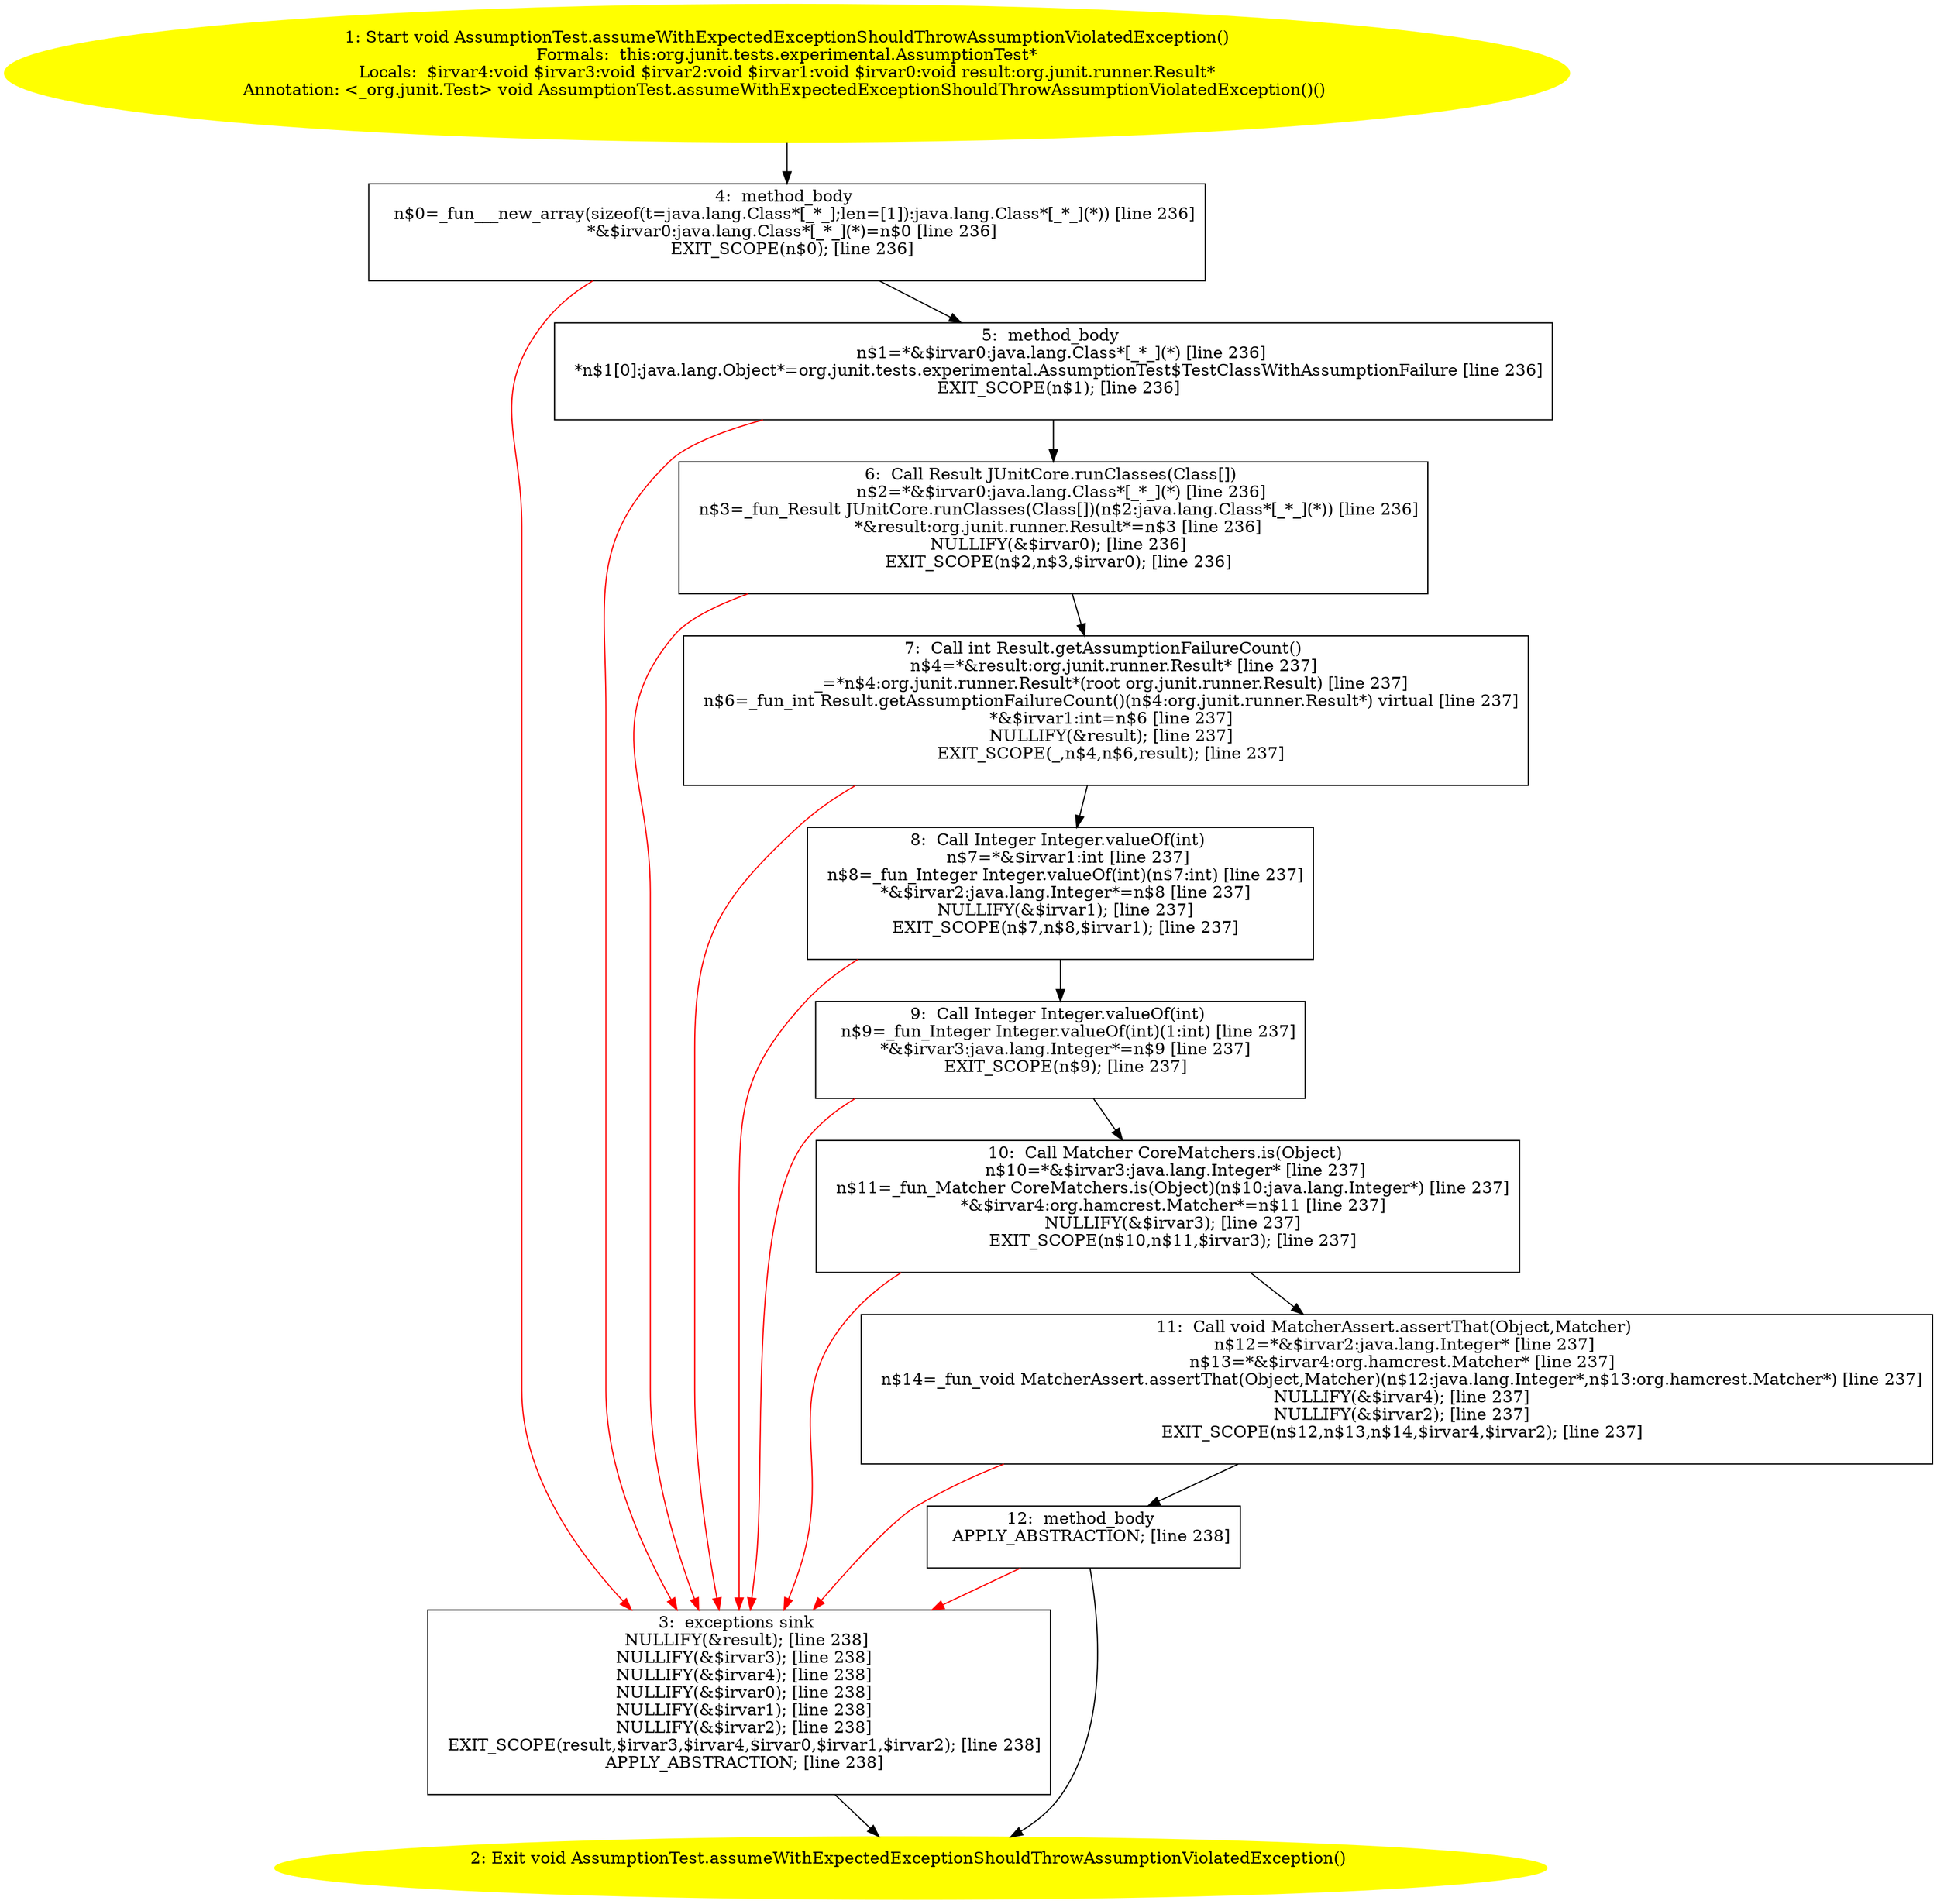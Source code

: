 /* @generated */
digraph cfg {
"org.junit.tests.experimental.AssumptionTest.assumeWithExpectedExceptionShouldThrowAssumptionViolated.55e01a68a2677c14477698c0cc1e3af3_1" [label="1: Start void AssumptionTest.assumeWithExpectedExceptionShouldThrowAssumptionViolatedException()\nFormals:  this:org.junit.tests.experimental.AssumptionTest*\nLocals:  $irvar4:void $irvar3:void $irvar2:void $irvar1:void $irvar0:void result:org.junit.runner.Result*\nAnnotation: <_org.junit.Test> void AssumptionTest.assumeWithExpectedExceptionShouldThrowAssumptionViolatedException()() \n  " color=yellow style=filled]
	

	 "org.junit.tests.experimental.AssumptionTest.assumeWithExpectedExceptionShouldThrowAssumptionViolated.55e01a68a2677c14477698c0cc1e3af3_1" -> "org.junit.tests.experimental.AssumptionTest.assumeWithExpectedExceptionShouldThrowAssumptionViolated.55e01a68a2677c14477698c0cc1e3af3_4" ;
"org.junit.tests.experimental.AssumptionTest.assumeWithExpectedExceptionShouldThrowAssumptionViolated.55e01a68a2677c14477698c0cc1e3af3_2" [label="2: Exit void AssumptionTest.assumeWithExpectedExceptionShouldThrowAssumptionViolatedException() \n  " color=yellow style=filled]
	

"org.junit.tests.experimental.AssumptionTest.assumeWithExpectedExceptionShouldThrowAssumptionViolated.55e01a68a2677c14477698c0cc1e3af3_3" [label="3:  exceptions sink \n   NULLIFY(&result); [line 238]\n  NULLIFY(&$irvar3); [line 238]\n  NULLIFY(&$irvar4); [line 238]\n  NULLIFY(&$irvar0); [line 238]\n  NULLIFY(&$irvar1); [line 238]\n  NULLIFY(&$irvar2); [line 238]\n  EXIT_SCOPE(result,$irvar3,$irvar4,$irvar0,$irvar1,$irvar2); [line 238]\n  APPLY_ABSTRACTION; [line 238]\n " shape="box"]
	

	 "org.junit.tests.experimental.AssumptionTest.assumeWithExpectedExceptionShouldThrowAssumptionViolated.55e01a68a2677c14477698c0cc1e3af3_3" -> "org.junit.tests.experimental.AssumptionTest.assumeWithExpectedExceptionShouldThrowAssumptionViolated.55e01a68a2677c14477698c0cc1e3af3_2" ;
"org.junit.tests.experimental.AssumptionTest.assumeWithExpectedExceptionShouldThrowAssumptionViolated.55e01a68a2677c14477698c0cc1e3af3_4" [label="4:  method_body \n   n$0=_fun___new_array(sizeof(t=java.lang.Class*[_*_];len=[1]):java.lang.Class*[_*_](*)) [line 236]\n  *&$irvar0:java.lang.Class*[_*_](*)=n$0 [line 236]\n  EXIT_SCOPE(n$0); [line 236]\n " shape="box"]
	

	 "org.junit.tests.experimental.AssumptionTest.assumeWithExpectedExceptionShouldThrowAssumptionViolated.55e01a68a2677c14477698c0cc1e3af3_4" -> "org.junit.tests.experimental.AssumptionTest.assumeWithExpectedExceptionShouldThrowAssumptionViolated.55e01a68a2677c14477698c0cc1e3af3_5" ;
	 "org.junit.tests.experimental.AssumptionTest.assumeWithExpectedExceptionShouldThrowAssumptionViolated.55e01a68a2677c14477698c0cc1e3af3_4" -> "org.junit.tests.experimental.AssumptionTest.assumeWithExpectedExceptionShouldThrowAssumptionViolated.55e01a68a2677c14477698c0cc1e3af3_3" [color="red" ];
"org.junit.tests.experimental.AssumptionTest.assumeWithExpectedExceptionShouldThrowAssumptionViolated.55e01a68a2677c14477698c0cc1e3af3_5" [label="5:  method_body \n   n$1=*&$irvar0:java.lang.Class*[_*_](*) [line 236]\n  *n$1[0]:java.lang.Object*=org.junit.tests.experimental.AssumptionTest$TestClassWithAssumptionFailure [line 236]\n  EXIT_SCOPE(n$1); [line 236]\n " shape="box"]
	

	 "org.junit.tests.experimental.AssumptionTest.assumeWithExpectedExceptionShouldThrowAssumptionViolated.55e01a68a2677c14477698c0cc1e3af3_5" -> "org.junit.tests.experimental.AssumptionTest.assumeWithExpectedExceptionShouldThrowAssumptionViolated.55e01a68a2677c14477698c0cc1e3af3_6" ;
	 "org.junit.tests.experimental.AssumptionTest.assumeWithExpectedExceptionShouldThrowAssumptionViolated.55e01a68a2677c14477698c0cc1e3af3_5" -> "org.junit.tests.experimental.AssumptionTest.assumeWithExpectedExceptionShouldThrowAssumptionViolated.55e01a68a2677c14477698c0cc1e3af3_3" [color="red" ];
"org.junit.tests.experimental.AssumptionTest.assumeWithExpectedExceptionShouldThrowAssumptionViolated.55e01a68a2677c14477698c0cc1e3af3_6" [label="6:  Call Result JUnitCore.runClasses(Class[]) \n   n$2=*&$irvar0:java.lang.Class*[_*_](*) [line 236]\n  n$3=_fun_Result JUnitCore.runClasses(Class[])(n$2:java.lang.Class*[_*_](*)) [line 236]\n  *&result:org.junit.runner.Result*=n$3 [line 236]\n  NULLIFY(&$irvar0); [line 236]\n  EXIT_SCOPE(n$2,n$3,$irvar0); [line 236]\n " shape="box"]
	

	 "org.junit.tests.experimental.AssumptionTest.assumeWithExpectedExceptionShouldThrowAssumptionViolated.55e01a68a2677c14477698c0cc1e3af3_6" -> "org.junit.tests.experimental.AssumptionTest.assumeWithExpectedExceptionShouldThrowAssumptionViolated.55e01a68a2677c14477698c0cc1e3af3_7" ;
	 "org.junit.tests.experimental.AssumptionTest.assumeWithExpectedExceptionShouldThrowAssumptionViolated.55e01a68a2677c14477698c0cc1e3af3_6" -> "org.junit.tests.experimental.AssumptionTest.assumeWithExpectedExceptionShouldThrowAssumptionViolated.55e01a68a2677c14477698c0cc1e3af3_3" [color="red" ];
"org.junit.tests.experimental.AssumptionTest.assumeWithExpectedExceptionShouldThrowAssumptionViolated.55e01a68a2677c14477698c0cc1e3af3_7" [label="7:  Call int Result.getAssumptionFailureCount() \n   n$4=*&result:org.junit.runner.Result* [line 237]\n  _=*n$4:org.junit.runner.Result*(root org.junit.runner.Result) [line 237]\n  n$6=_fun_int Result.getAssumptionFailureCount()(n$4:org.junit.runner.Result*) virtual [line 237]\n  *&$irvar1:int=n$6 [line 237]\n  NULLIFY(&result); [line 237]\n  EXIT_SCOPE(_,n$4,n$6,result); [line 237]\n " shape="box"]
	

	 "org.junit.tests.experimental.AssumptionTest.assumeWithExpectedExceptionShouldThrowAssumptionViolated.55e01a68a2677c14477698c0cc1e3af3_7" -> "org.junit.tests.experimental.AssumptionTest.assumeWithExpectedExceptionShouldThrowAssumptionViolated.55e01a68a2677c14477698c0cc1e3af3_8" ;
	 "org.junit.tests.experimental.AssumptionTest.assumeWithExpectedExceptionShouldThrowAssumptionViolated.55e01a68a2677c14477698c0cc1e3af3_7" -> "org.junit.tests.experimental.AssumptionTest.assumeWithExpectedExceptionShouldThrowAssumptionViolated.55e01a68a2677c14477698c0cc1e3af3_3" [color="red" ];
"org.junit.tests.experimental.AssumptionTest.assumeWithExpectedExceptionShouldThrowAssumptionViolated.55e01a68a2677c14477698c0cc1e3af3_8" [label="8:  Call Integer Integer.valueOf(int) \n   n$7=*&$irvar1:int [line 237]\n  n$8=_fun_Integer Integer.valueOf(int)(n$7:int) [line 237]\n  *&$irvar2:java.lang.Integer*=n$8 [line 237]\n  NULLIFY(&$irvar1); [line 237]\n  EXIT_SCOPE(n$7,n$8,$irvar1); [line 237]\n " shape="box"]
	

	 "org.junit.tests.experimental.AssumptionTest.assumeWithExpectedExceptionShouldThrowAssumptionViolated.55e01a68a2677c14477698c0cc1e3af3_8" -> "org.junit.tests.experimental.AssumptionTest.assumeWithExpectedExceptionShouldThrowAssumptionViolated.55e01a68a2677c14477698c0cc1e3af3_9" ;
	 "org.junit.tests.experimental.AssumptionTest.assumeWithExpectedExceptionShouldThrowAssumptionViolated.55e01a68a2677c14477698c0cc1e3af3_8" -> "org.junit.tests.experimental.AssumptionTest.assumeWithExpectedExceptionShouldThrowAssumptionViolated.55e01a68a2677c14477698c0cc1e3af3_3" [color="red" ];
"org.junit.tests.experimental.AssumptionTest.assumeWithExpectedExceptionShouldThrowAssumptionViolated.55e01a68a2677c14477698c0cc1e3af3_9" [label="9:  Call Integer Integer.valueOf(int) \n   n$9=_fun_Integer Integer.valueOf(int)(1:int) [line 237]\n  *&$irvar3:java.lang.Integer*=n$9 [line 237]\n  EXIT_SCOPE(n$9); [line 237]\n " shape="box"]
	

	 "org.junit.tests.experimental.AssumptionTest.assumeWithExpectedExceptionShouldThrowAssumptionViolated.55e01a68a2677c14477698c0cc1e3af3_9" -> "org.junit.tests.experimental.AssumptionTest.assumeWithExpectedExceptionShouldThrowAssumptionViolated.55e01a68a2677c14477698c0cc1e3af3_10" ;
	 "org.junit.tests.experimental.AssumptionTest.assumeWithExpectedExceptionShouldThrowAssumptionViolated.55e01a68a2677c14477698c0cc1e3af3_9" -> "org.junit.tests.experimental.AssumptionTest.assumeWithExpectedExceptionShouldThrowAssumptionViolated.55e01a68a2677c14477698c0cc1e3af3_3" [color="red" ];
"org.junit.tests.experimental.AssumptionTest.assumeWithExpectedExceptionShouldThrowAssumptionViolated.55e01a68a2677c14477698c0cc1e3af3_10" [label="10:  Call Matcher CoreMatchers.is(Object) \n   n$10=*&$irvar3:java.lang.Integer* [line 237]\n  n$11=_fun_Matcher CoreMatchers.is(Object)(n$10:java.lang.Integer*) [line 237]\n  *&$irvar4:org.hamcrest.Matcher*=n$11 [line 237]\n  NULLIFY(&$irvar3); [line 237]\n  EXIT_SCOPE(n$10,n$11,$irvar3); [line 237]\n " shape="box"]
	

	 "org.junit.tests.experimental.AssumptionTest.assumeWithExpectedExceptionShouldThrowAssumptionViolated.55e01a68a2677c14477698c0cc1e3af3_10" -> "org.junit.tests.experimental.AssumptionTest.assumeWithExpectedExceptionShouldThrowAssumptionViolated.55e01a68a2677c14477698c0cc1e3af3_11" ;
	 "org.junit.tests.experimental.AssumptionTest.assumeWithExpectedExceptionShouldThrowAssumptionViolated.55e01a68a2677c14477698c0cc1e3af3_10" -> "org.junit.tests.experimental.AssumptionTest.assumeWithExpectedExceptionShouldThrowAssumptionViolated.55e01a68a2677c14477698c0cc1e3af3_3" [color="red" ];
"org.junit.tests.experimental.AssumptionTest.assumeWithExpectedExceptionShouldThrowAssumptionViolated.55e01a68a2677c14477698c0cc1e3af3_11" [label="11:  Call void MatcherAssert.assertThat(Object,Matcher) \n   n$12=*&$irvar2:java.lang.Integer* [line 237]\n  n$13=*&$irvar4:org.hamcrest.Matcher* [line 237]\n  n$14=_fun_void MatcherAssert.assertThat(Object,Matcher)(n$12:java.lang.Integer*,n$13:org.hamcrest.Matcher*) [line 237]\n  NULLIFY(&$irvar4); [line 237]\n  NULLIFY(&$irvar2); [line 237]\n  EXIT_SCOPE(n$12,n$13,n$14,$irvar4,$irvar2); [line 237]\n " shape="box"]
	

	 "org.junit.tests.experimental.AssumptionTest.assumeWithExpectedExceptionShouldThrowAssumptionViolated.55e01a68a2677c14477698c0cc1e3af3_11" -> "org.junit.tests.experimental.AssumptionTest.assumeWithExpectedExceptionShouldThrowAssumptionViolated.55e01a68a2677c14477698c0cc1e3af3_12" ;
	 "org.junit.tests.experimental.AssumptionTest.assumeWithExpectedExceptionShouldThrowAssumptionViolated.55e01a68a2677c14477698c0cc1e3af3_11" -> "org.junit.tests.experimental.AssumptionTest.assumeWithExpectedExceptionShouldThrowAssumptionViolated.55e01a68a2677c14477698c0cc1e3af3_3" [color="red" ];
"org.junit.tests.experimental.AssumptionTest.assumeWithExpectedExceptionShouldThrowAssumptionViolated.55e01a68a2677c14477698c0cc1e3af3_12" [label="12:  method_body \n   APPLY_ABSTRACTION; [line 238]\n " shape="box"]
	

	 "org.junit.tests.experimental.AssumptionTest.assumeWithExpectedExceptionShouldThrowAssumptionViolated.55e01a68a2677c14477698c0cc1e3af3_12" -> "org.junit.tests.experimental.AssumptionTest.assumeWithExpectedExceptionShouldThrowAssumptionViolated.55e01a68a2677c14477698c0cc1e3af3_2" ;
	 "org.junit.tests.experimental.AssumptionTest.assumeWithExpectedExceptionShouldThrowAssumptionViolated.55e01a68a2677c14477698c0cc1e3af3_12" -> "org.junit.tests.experimental.AssumptionTest.assumeWithExpectedExceptionShouldThrowAssumptionViolated.55e01a68a2677c14477698c0cc1e3af3_3" [color="red" ];
}
